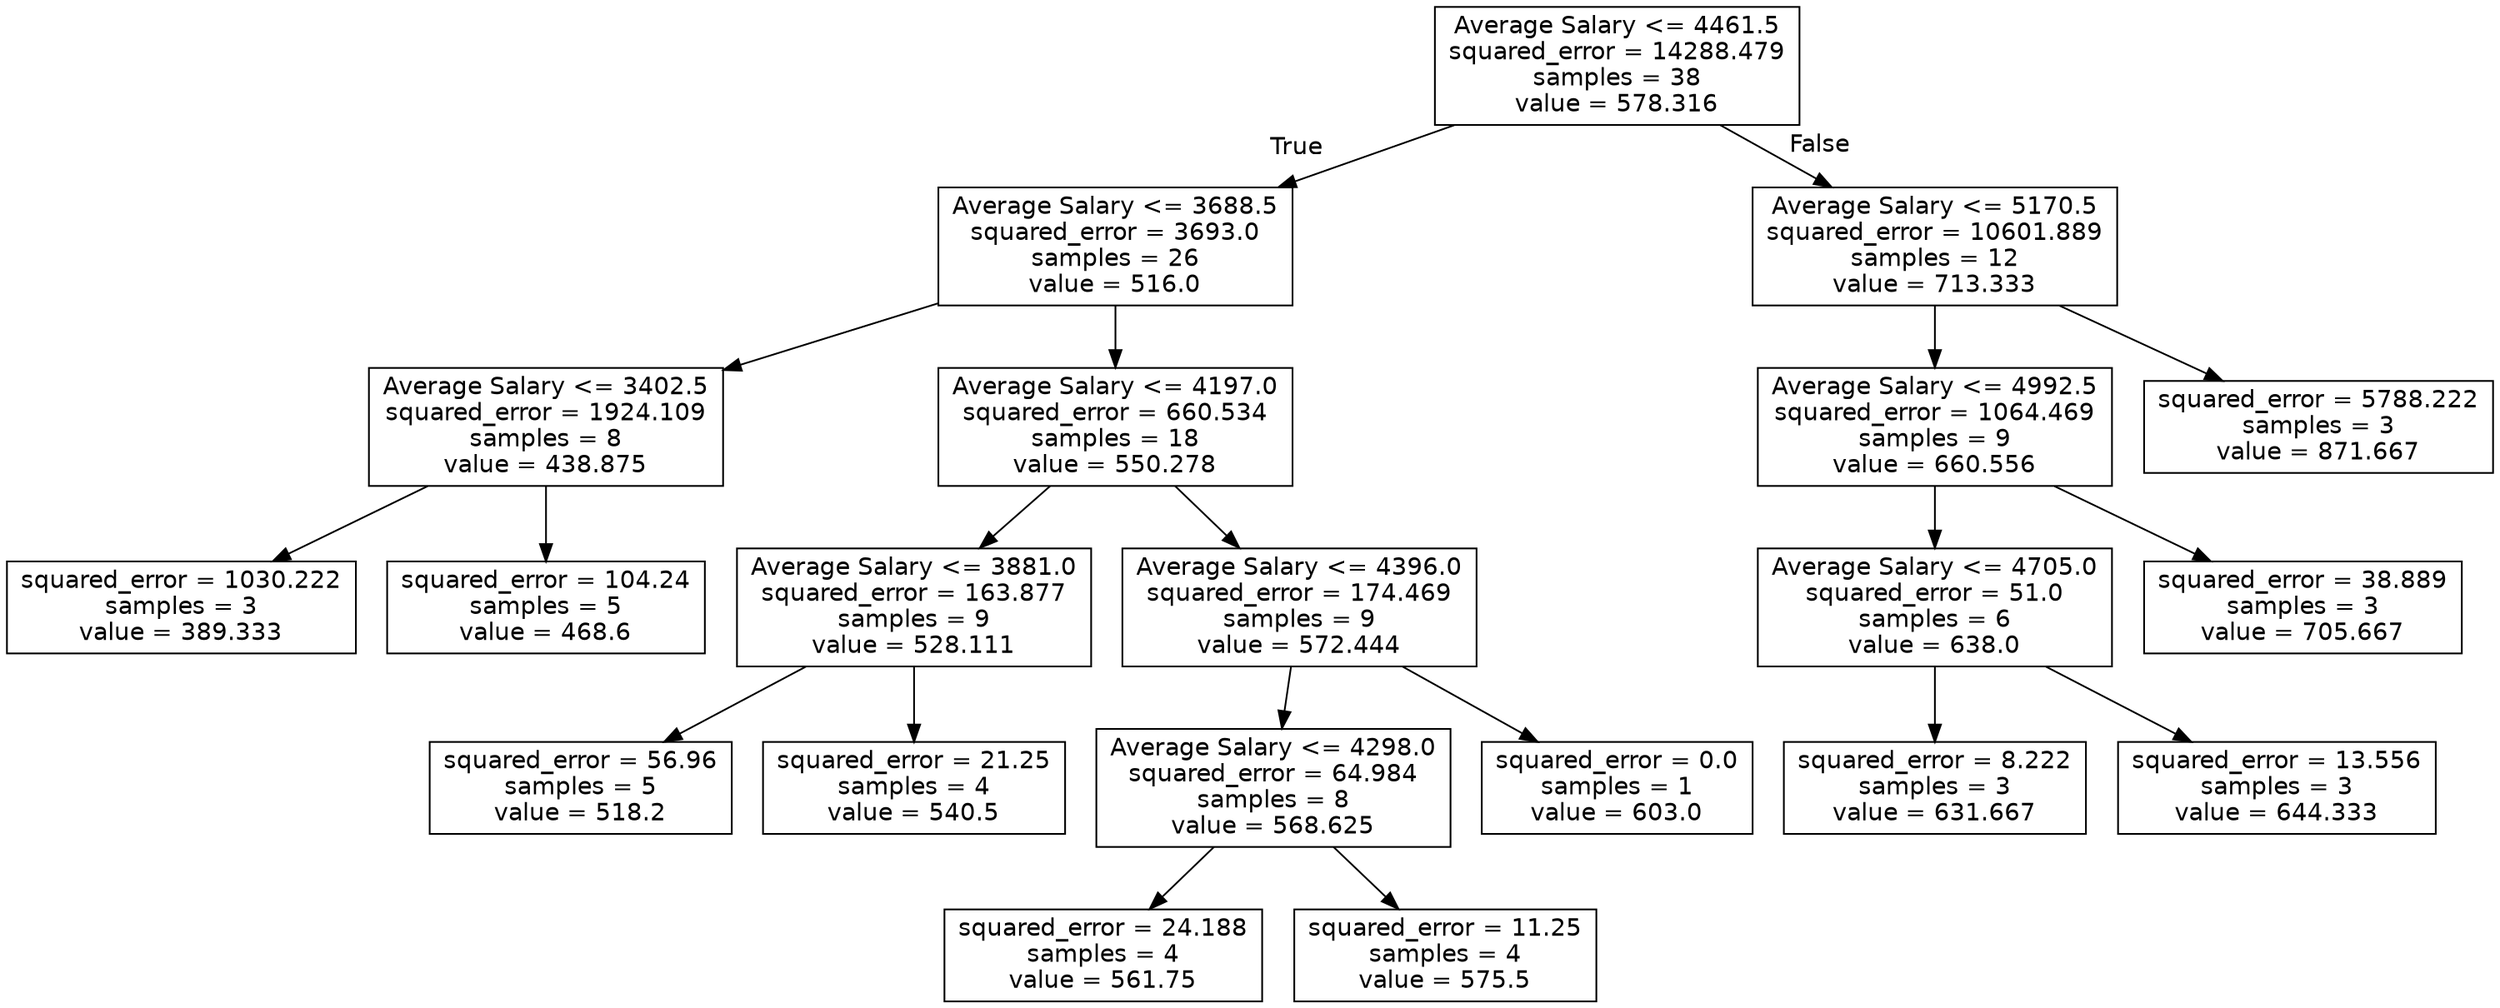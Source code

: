 digraph Tree {
node [shape=box, fontname="helvetica"] ;
edge [fontname="helvetica"] ;
0 [label="Average Salary <= 4461.5\nsquared_error = 14288.479\nsamples = 38\nvalue = 578.316"] ;
1 [label="Average Salary <= 3688.5\nsquared_error = 3693.0\nsamples = 26\nvalue = 516.0"] ;
0 -> 1 [labeldistance=2.5, labelangle=45, headlabel="True"] ;
2 [label="Average Salary <= 3402.5\nsquared_error = 1924.109\nsamples = 8\nvalue = 438.875"] ;
1 -> 2 ;
3 [label="squared_error = 1030.222\nsamples = 3\nvalue = 389.333"] ;
2 -> 3 ;
4 [label="squared_error = 104.24\nsamples = 5\nvalue = 468.6"] ;
2 -> 4 ;
5 [label="Average Salary <= 4197.0\nsquared_error = 660.534\nsamples = 18\nvalue = 550.278"] ;
1 -> 5 ;
6 [label="Average Salary <= 3881.0\nsquared_error = 163.877\nsamples = 9\nvalue = 528.111"] ;
5 -> 6 ;
7 [label="squared_error = 56.96\nsamples = 5\nvalue = 518.2"] ;
6 -> 7 ;
8 [label="squared_error = 21.25\nsamples = 4\nvalue = 540.5"] ;
6 -> 8 ;
9 [label="Average Salary <= 4396.0\nsquared_error = 174.469\nsamples = 9\nvalue = 572.444"] ;
5 -> 9 ;
10 [label="Average Salary <= 4298.0\nsquared_error = 64.984\nsamples = 8\nvalue = 568.625"] ;
9 -> 10 ;
11 [label="squared_error = 24.188\nsamples = 4\nvalue = 561.75"] ;
10 -> 11 ;
12 [label="squared_error = 11.25\nsamples = 4\nvalue = 575.5"] ;
10 -> 12 ;
13 [label="squared_error = 0.0\nsamples = 1\nvalue = 603.0"] ;
9 -> 13 ;
14 [label="Average Salary <= 5170.5\nsquared_error = 10601.889\nsamples = 12\nvalue = 713.333"] ;
0 -> 14 [labeldistance=2.5, labelangle=-45, headlabel="False"] ;
15 [label="Average Salary <= 4992.5\nsquared_error = 1064.469\nsamples = 9\nvalue = 660.556"] ;
14 -> 15 ;
16 [label="Average Salary <= 4705.0\nsquared_error = 51.0\nsamples = 6\nvalue = 638.0"] ;
15 -> 16 ;
17 [label="squared_error = 8.222\nsamples = 3\nvalue = 631.667"] ;
16 -> 17 ;
18 [label="squared_error = 13.556\nsamples = 3\nvalue = 644.333"] ;
16 -> 18 ;
19 [label="squared_error = 38.889\nsamples = 3\nvalue = 705.667"] ;
15 -> 19 ;
20 [label="squared_error = 5788.222\nsamples = 3\nvalue = 871.667"] ;
14 -> 20 ;
}